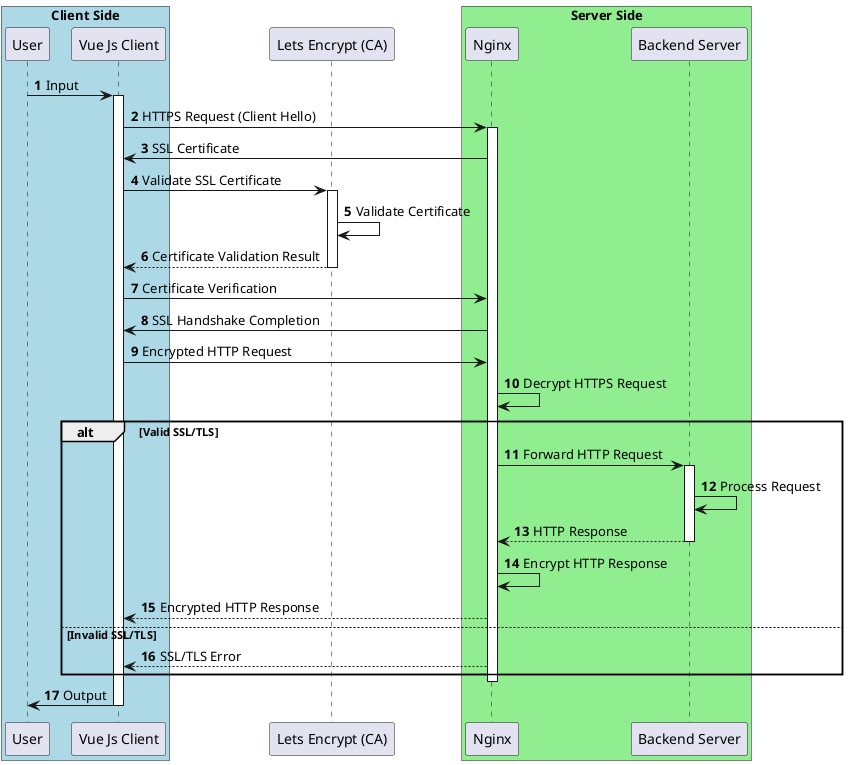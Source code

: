 @startuml

box "Client Side" #LightBlue
    participant "User" as User
    participant "Vue Js Client" as Client
end box
participant "Lets Encrypt (CA)" as CA
box "Server Side" #LightGreen
    participant "Nginx" as Nginx
    participant "Backend Server" as Backend
end box

autonumber

User -> Client: Input
activate Client
Client -> Nginx: HTTPS Request (Client Hello)
activate Nginx


Nginx -> Client: SSL Certificate
Client -> CA: Validate SSL Certificate
activate CA
CA -> CA: Validate Certificate
CA --> Client: Certificate Validation Result
deactivate CA

Client -> Nginx: Certificate Verification
Nginx -> Client: SSL Handshake Completion

Client -> Nginx: Encrypted HTTP Request
Nginx -> Nginx: Decrypt HTTPS Request

alt Valid SSL/TLS
    Nginx -> Backend: Forward HTTP Request
    activate Backend
    Backend -> Backend: Process Request
    Backend --> Nginx: HTTP Response
    deactivate Backend

    Nginx -> Nginx: Encrypt HTTP Response
    Nginx --> Client: Encrypted HTTP Response
else Invalid SSL/TLS
    Nginx --> Client: SSL/TLS Error
end

deactivate Nginx

Client -> User: Output
deactivate Client
@enduml
